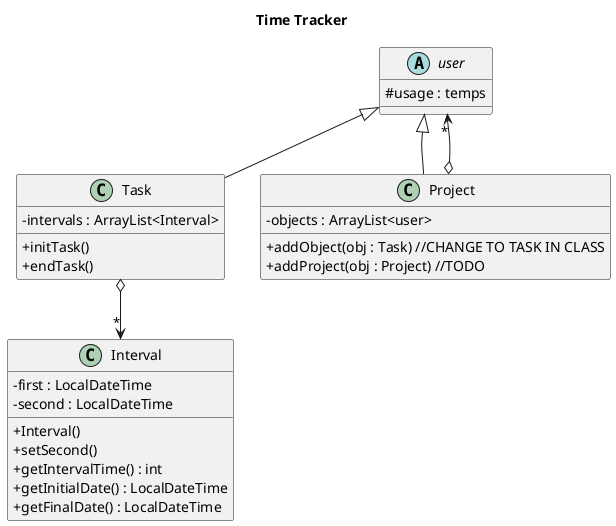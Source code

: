 @startuml
skinparam classAttributeIconSize 0

title "Time Tracker"

abstract class user {
# usage : temps
}

class Task extends user {
- intervals : ArrayList<Interval>

+ initTask()
+ endTask()
}

class Project extends user {
- objects : ArrayList<user>

+ addObject(obj : Task) //CHANGE TO TASK IN CLASS
+ addProject(obj : Project) //TODO
}

class Interval {
- first : LocalDateTime
- second : LocalDateTime

+ Interval()
+ setSecond()
+ getIntervalTime() : int
+ getInitialDate() : LocalDateTime
+ getFinalDate() : LocalDateTime
}

Project o--> "*" user
Task o--> "*" Interval


@enduml
